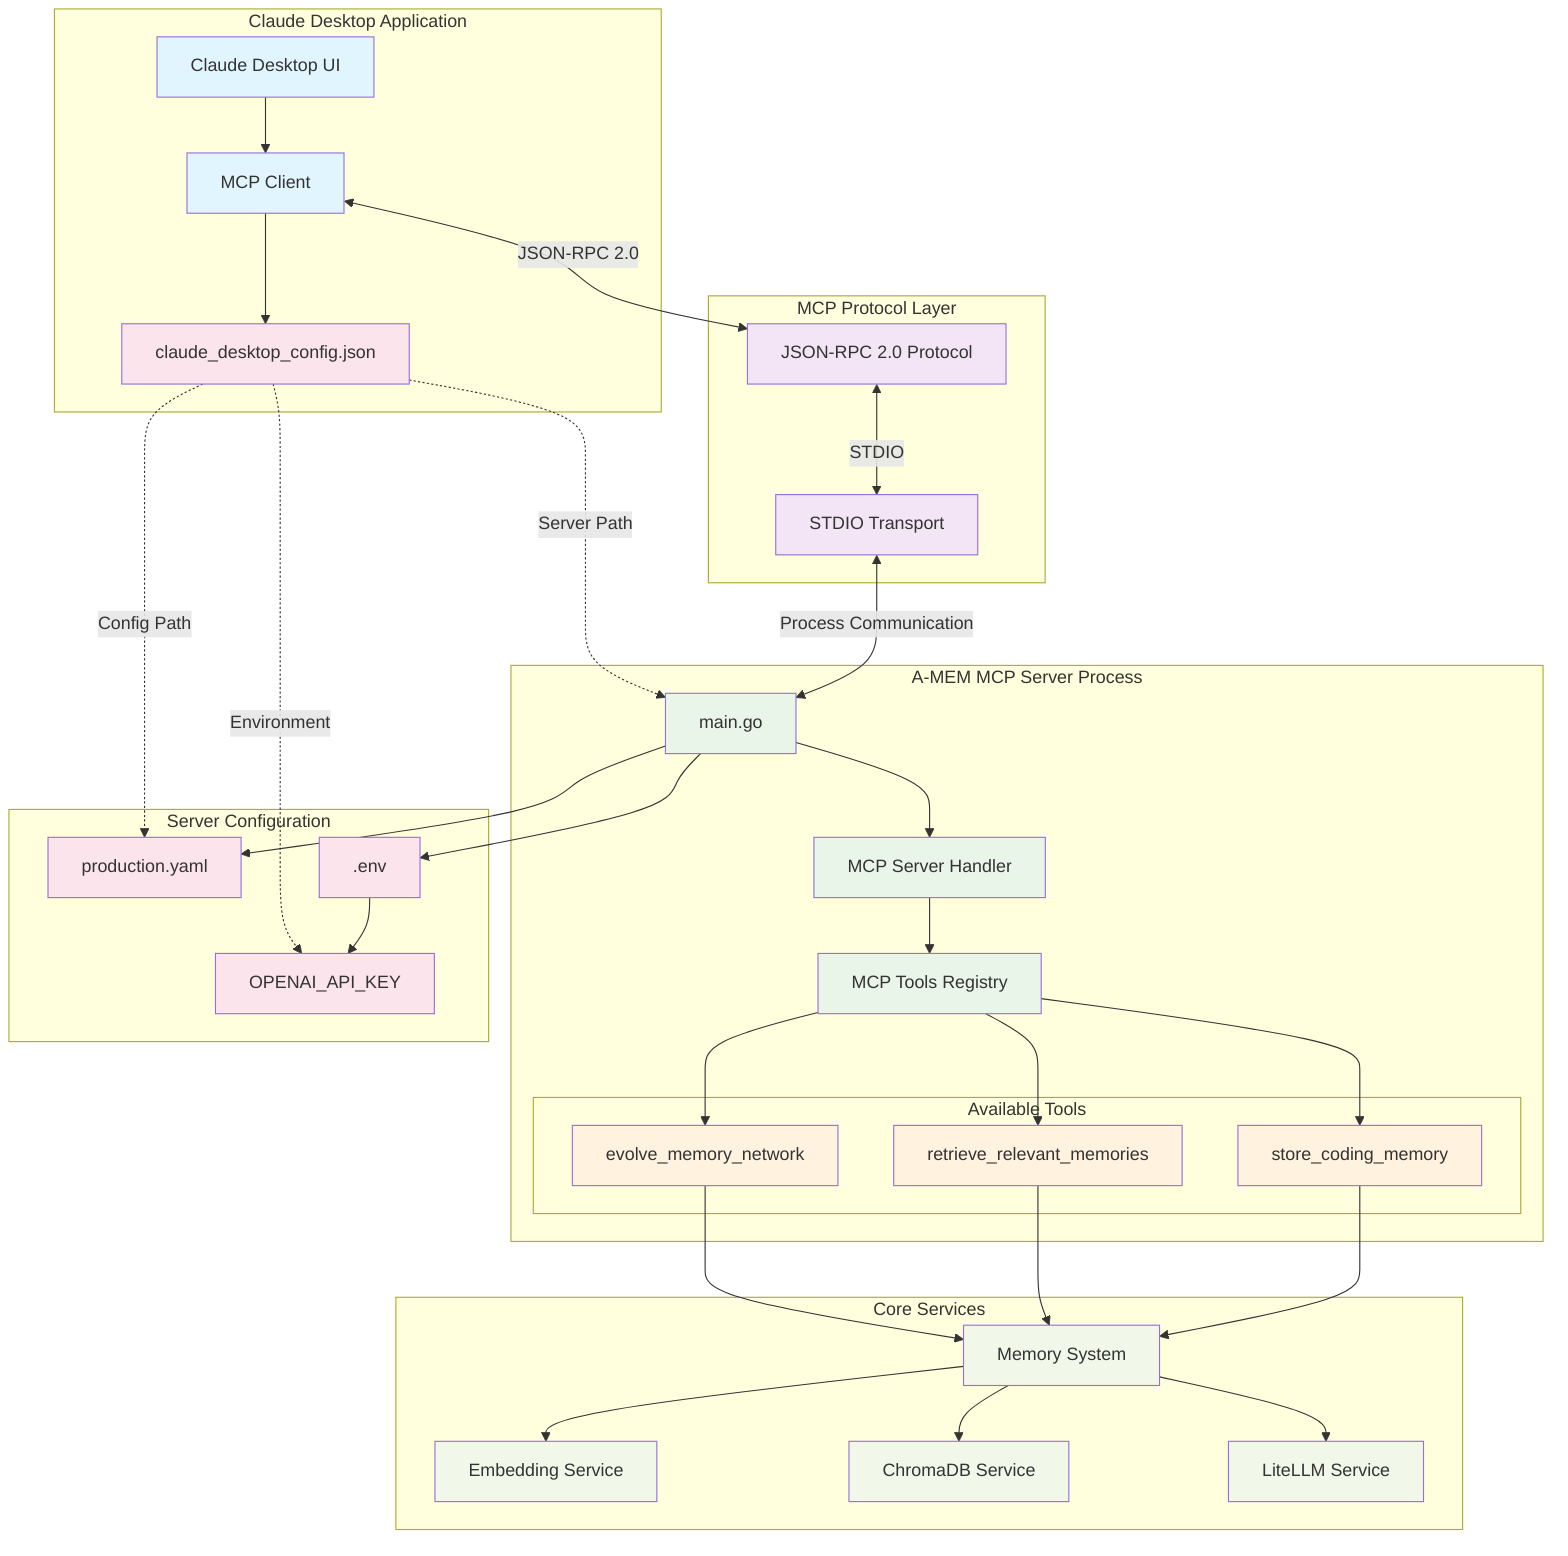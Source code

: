 graph TB
    subgraph "Claude Desktop Application"
        CD[Claude Desktop UI]
        MCPC[MCP Client]
        CONFIG[claude_desktop_config.json]
    end
    
    subgraph "MCP Protocol Layer"
        JSONRPC[JSON-RPC 2.0 Protocol]
        STDIO[STDIO Transport]
    end
    
    subgraph "A-MEM MCP Server Process"
        MAIN[main.go]
        MCPS[MCP Server Handler]
        TOOLS[MCP Tools Registry]
        
        subgraph "Available Tools"
            T1[store_coding_memory]
            T2[retrieve_relevant_memories]
            T3[evolve_memory_network]
        end
    end
    
    subgraph "Server Configuration"
        PRODCONF[production.yaml]
        ENVFILE[.env]
        APIKEY[OPENAI_API_KEY]
    end
    
    subgraph "Core Services"
        MS[Memory System]
        ES[Embedding Service]
        CS[ChromaDB Service]
        LS[LiteLLM Service]
    end
    
    %% User interaction flow
    CD --> MCPC
    MCPC --> CONFIG
    
    %% MCP Protocol
    MCPC <-->|JSON-RPC 2.0| JSONRPC
    JSONRPC <-->|STDIO| STDIO
    STDIO <-->|Process Communication| MAIN
    
    %% Server internal flow
    MAIN --> MCPS
    MCPS --> TOOLS
    TOOLS --> T1
    TOOLS --> T2
    TOOLS --> T3
    
    %% Configuration loading
    MAIN --> PRODCONF
    MAIN --> ENVFILE
    ENVFILE --> APIKEY
    
    %% Tool implementations
    T1 --> MS
    T2 --> MS
    T3 --> MS
    MS --> ES
    MS --> CS
    MS --> LS
    
    %% Configuration details
    CONFIG -.->|Server Path| MAIN
    CONFIG -.->|Config Path| PRODCONF
    CONFIG -.->|Environment| APIKEY
    
    %% Styling
    classDef client fill:#e1f5fe
    classDef protocol fill:#f3e5f5
    classDef server fill:#e8f5e8
    classDef tools fill:#fff3e0
    classDef config fill:#fce4ec
    classDef services fill:#f1f8e9
    
    class CD,MCPC client
    class JSONRPC,STDIO protocol
    class MAIN,MCPS,TOOLS server
    class T1,T2,T3 tools
    class CONFIG,PRODCONF,ENVFILE,APIKEY config
    class MS,ES,CS,LS services